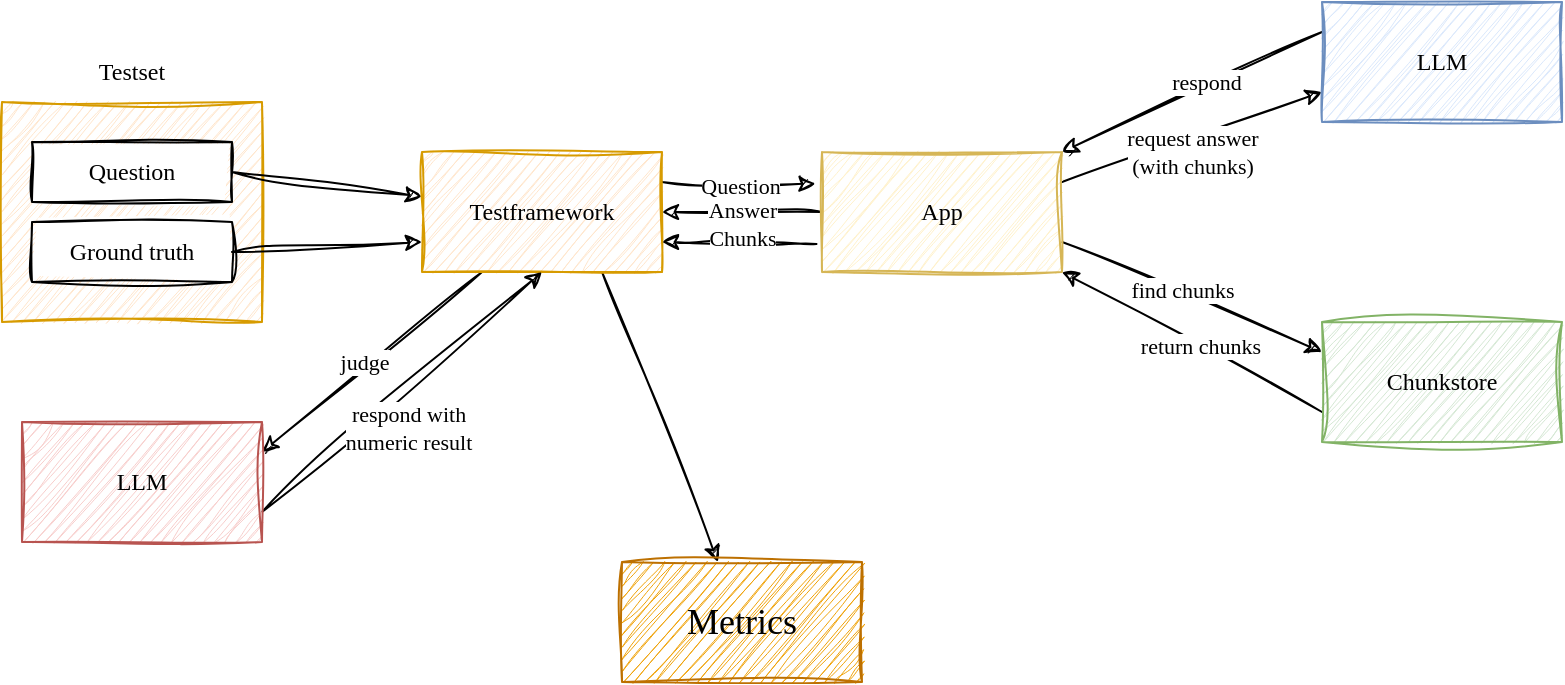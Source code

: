 <mxfile version="24.7.7">
  <diagram name="Page-1" id="myT_h4T87O_rnGlymB6a">
    <mxGraphModel dx="919" dy="610" grid="1" gridSize="10" guides="1" tooltips="1" connect="1" arrows="1" fold="1" page="1" pageScale="1" pageWidth="827" pageHeight="1169" math="0" shadow="0">
      <root>
        <mxCell id="0" />
        <mxCell id="1" parent="0" />
        <mxCell id="-43H_BiCP9Q4W3HGKnAi-3" value="" style="rounded=0;whiteSpace=wrap;html=1;sketch=1;curveFitting=1;jiggle=2;fontFamily=Kalam;fontSource=https%3A%2F%2Ffonts.googleapis.com%2Fcss%3Ffamily%3DKalam;fillColor=#ffe6cc;strokeColor=#d79b00;" vertex="1" parent="1">
          <mxGeometry x="110" y="280" width="130" height="110" as="geometry" />
        </mxCell>
        <mxCell id="-43H_BiCP9Q4W3HGKnAi-12" style="rounded=0;sketch=1;hachureGap=4;jiggle=2;curveFitting=1;orthogonalLoop=1;jettySize=auto;html=1;exitX=1;exitY=0.5;exitDx=0;exitDy=0;fontFamily=Kalam;fontSource=https%3A%2F%2Ffonts.googleapis.com%2Fcss%3Ffamily%3DKalam;" edge="1" parent="1" source="-43H_BiCP9Q4W3HGKnAi-1" target="-43H_BiCP9Q4W3HGKnAi-8">
          <mxGeometry relative="1" as="geometry" />
        </mxCell>
        <mxCell id="-43H_BiCP9Q4W3HGKnAi-1" value="Question" style="rounded=0;whiteSpace=wrap;html=1;sketch=1;curveFitting=1;jiggle=2;fontFamily=Kalam;fontSource=https%3A%2F%2Ffonts.googleapis.com%2Fcss%3Ffamily%3DKalam;" vertex="1" parent="1">
          <mxGeometry x="125" y="300" width="100" height="30" as="geometry" />
        </mxCell>
        <mxCell id="-43H_BiCP9Q4W3HGKnAi-25" style="rounded=0;sketch=1;hachureGap=4;jiggle=2;curveFitting=1;orthogonalLoop=1;jettySize=auto;html=1;exitX=1;exitY=0.5;exitDx=0;exitDy=0;entryX=0;entryY=0.75;entryDx=0;entryDy=0;fontFamily=Kalam;fontSource=https%3A%2F%2Ffonts.googleapis.com%2Fcss%3Ffamily%3DKalam;" edge="1" parent="1" source="-43H_BiCP9Q4W3HGKnAi-2" target="-43H_BiCP9Q4W3HGKnAi-8">
          <mxGeometry relative="1" as="geometry" />
        </mxCell>
        <mxCell id="-43H_BiCP9Q4W3HGKnAi-2" value="Ground truth" style="rounded=0;whiteSpace=wrap;html=1;sketch=1;curveFitting=1;jiggle=2;fontFamily=Kalam;fontSource=https%3A%2F%2Ffonts.googleapis.com%2Fcss%3Ffamily%3DKalam;" vertex="1" parent="1">
          <mxGeometry x="125" y="340" width="100" height="30" as="geometry" />
        </mxCell>
        <mxCell id="-43H_BiCP9Q4W3HGKnAi-4" value="Testset" style="text;html=1;align=center;verticalAlign=middle;whiteSpace=wrap;rounded=0;sketch=1;curveFitting=1;jiggle=2;fontFamily=Kalam;fontSource=https%3A%2F%2Ffonts.googleapis.com%2Fcss%3Ffamily%3DKalam;" vertex="1" parent="1">
          <mxGeometry x="145" y="250" width="60" height="30" as="geometry" />
        </mxCell>
        <mxCell id="-43H_BiCP9Q4W3HGKnAi-13" style="rounded=0;sketch=1;hachureGap=4;jiggle=2;curveFitting=1;orthogonalLoop=1;jettySize=auto;html=1;exitX=1;exitY=0.25;exitDx=0;exitDy=0;entryX=-0.027;entryY=0.266;entryDx=0;entryDy=0;fontFamily=Kalam;fontSource=https%3A%2F%2Ffonts.googleapis.com%2Fcss%3Ffamily%3DKalam;entryPerimeter=0;" edge="1" parent="1" source="-43H_BiCP9Q4W3HGKnAi-8" target="-43H_BiCP9Q4W3HGKnAi-9">
          <mxGeometry relative="1" as="geometry" />
        </mxCell>
        <mxCell id="-43H_BiCP9Q4W3HGKnAi-18" value="Question" style="edgeLabel;html=1;align=center;verticalAlign=middle;resizable=0;points=[];sketch=1;hachureGap=4;jiggle=2;curveFitting=1;fontFamily=Kalam;fontSource=https%3A%2F%2Ffonts.googleapis.com%2Fcss%3Ffamily%3DKalam;" vertex="1" connectable="0" parent="-43H_BiCP9Q4W3HGKnAi-13">
          <mxGeometry y="-1" relative="1" as="geometry">
            <mxPoint as="offset" />
          </mxGeometry>
        </mxCell>
        <mxCell id="-43H_BiCP9Q4W3HGKnAi-33" style="rounded=0;sketch=1;hachureGap=4;jiggle=2;curveFitting=1;orthogonalLoop=1;jettySize=auto;html=1;exitX=0.25;exitY=1;exitDx=0;exitDy=0;entryX=1;entryY=0.25;entryDx=0;entryDy=0;fontFamily=Kalam;fontSource=https%3A%2F%2Ffonts.googleapis.com%2Fcss%3Ffamily%3DKalam;" edge="1" parent="1" source="-43H_BiCP9Q4W3HGKnAi-8" target="-43H_BiCP9Q4W3HGKnAi-32">
          <mxGeometry relative="1" as="geometry" />
        </mxCell>
        <mxCell id="-43H_BiCP9Q4W3HGKnAi-37" value="judge" style="edgeLabel;html=1;align=center;verticalAlign=middle;resizable=0;points=[];sketch=1;hachureGap=4;jiggle=2;curveFitting=1;fontFamily=Kalam;fontSource=https%3A%2F%2Ffonts.googleapis.com%2Fcss%3Ffamily%3DKalam;" vertex="1" connectable="0" parent="-43H_BiCP9Q4W3HGKnAi-33">
          <mxGeometry x="0.049" y="-3" relative="1" as="geometry">
            <mxPoint as="offset" />
          </mxGeometry>
        </mxCell>
        <mxCell id="-43H_BiCP9Q4W3HGKnAi-36" style="rounded=0;sketch=1;hachureGap=4;jiggle=2;curveFitting=1;orthogonalLoop=1;jettySize=auto;html=1;exitX=0.75;exitY=1;exitDx=0;exitDy=0;fontFamily=Kalam;fontSource=https%3A%2F%2Ffonts.googleapis.com%2Fcss%3Ffamily%3DKalam;" edge="1" parent="1" source="-43H_BiCP9Q4W3HGKnAi-8" target="-43H_BiCP9Q4W3HGKnAi-35">
          <mxGeometry relative="1" as="geometry" />
        </mxCell>
        <mxCell id="-43H_BiCP9Q4W3HGKnAi-8" value="Testframework" style="rounded=0;whiteSpace=wrap;html=1;sketch=1;curveFitting=1;jiggle=2;fontFamily=Kalam;fontSource=https%3A%2F%2Ffonts.googleapis.com%2Fcss%3Ffamily%3DKalam;fillColor=#ffe6cc;strokeColor=#d79b00;" vertex="1" parent="1">
          <mxGeometry x="320" y="305" width="120" height="60" as="geometry" />
        </mxCell>
        <mxCell id="-43H_BiCP9Q4W3HGKnAi-14" style="rounded=0;sketch=1;hachureGap=4;jiggle=2;curveFitting=1;orthogonalLoop=1;jettySize=auto;html=1;exitX=1;exitY=0.25;exitDx=0;exitDy=0;entryX=0;entryY=0.75;entryDx=0;entryDy=0;fontFamily=Kalam;fontSource=https%3A%2F%2Ffonts.googleapis.com%2Fcss%3Ffamily%3DKalam;" edge="1" parent="1" source="-43H_BiCP9Q4W3HGKnAi-9" target="-43H_BiCP9Q4W3HGKnAi-10">
          <mxGeometry relative="1" as="geometry" />
        </mxCell>
        <mxCell id="-43H_BiCP9Q4W3HGKnAi-20" value="request answer&lt;br&gt;(with chunks)" style="edgeLabel;html=1;align=center;verticalAlign=middle;resizable=0;points=[];sketch=1;hachureGap=4;jiggle=2;curveFitting=1;fontFamily=Kalam;fontSource=https%3A%2F%2Ffonts.googleapis.com%2Fcss%3Ffamily%3DKalam;" vertex="1" connectable="0" parent="-43H_BiCP9Q4W3HGKnAi-14">
          <mxGeometry x="-0.168" y="1" relative="1" as="geometry">
            <mxPoint x="11" y="4" as="offset" />
          </mxGeometry>
        </mxCell>
        <mxCell id="-43H_BiCP9Q4W3HGKnAi-15" style="rounded=0;sketch=1;hachureGap=4;jiggle=2;curveFitting=1;orthogonalLoop=1;jettySize=auto;html=1;exitX=1;exitY=0.75;exitDx=0;exitDy=0;fontFamily=Kalam;fontSource=https%3A%2F%2Ffonts.googleapis.com%2Fcss%3Ffamily%3DKalam;entryX=0;entryY=0.25;entryDx=0;entryDy=0;" edge="1" parent="1" source="-43H_BiCP9Q4W3HGKnAi-9" target="-43H_BiCP9Q4W3HGKnAi-11">
          <mxGeometry relative="1" as="geometry" />
        </mxCell>
        <mxCell id="-43H_BiCP9Q4W3HGKnAi-19" value="find chunks" style="edgeLabel;html=1;align=center;verticalAlign=middle;resizable=0;points=[];sketch=1;hachureGap=4;jiggle=2;curveFitting=1;fontFamily=Kalam;fontSource=https%3A%2F%2Ffonts.googleapis.com%2Fcss%3Ffamily%3DKalam;" vertex="1" connectable="0" parent="-43H_BiCP9Q4W3HGKnAi-15">
          <mxGeometry x="-0.085" y="2" relative="1" as="geometry">
            <mxPoint as="offset" />
          </mxGeometry>
        </mxCell>
        <mxCell id="-43H_BiCP9Q4W3HGKnAi-21" style="edgeStyle=orthogonalEdgeStyle;rounded=0;sketch=1;hachureGap=4;jiggle=2;curveFitting=1;orthogonalLoop=1;jettySize=auto;html=1;exitX=0;exitY=0.5;exitDx=0;exitDy=0;entryX=1;entryY=0.5;entryDx=0;entryDy=0;fontFamily=Kalam;fontSource=https%3A%2F%2Ffonts.googleapis.com%2Fcss%3Ffamily%3DKalam;" edge="1" parent="1" source="-43H_BiCP9Q4W3HGKnAi-9" target="-43H_BiCP9Q4W3HGKnAi-8">
          <mxGeometry relative="1" as="geometry" />
        </mxCell>
        <mxCell id="-43H_BiCP9Q4W3HGKnAi-22" value="Answer" style="edgeLabel;html=1;align=center;verticalAlign=middle;resizable=0;points=[];sketch=1;hachureGap=4;jiggle=2;curveFitting=1;fontFamily=Kalam;fontSource=https%3A%2F%2Ffonts.googleapis.com%2Fcss%3Ffamily%3DKalam;" vertex="1" connectable="0" parent="-43H_BiCP9Q4W3HGKnAi-21">
          <mxGeometry x="0.154" y="-1" relative="1" as="geometry">
            <mxPoint x="6" as="offset" />
          </mxGeometry>
        </mxCell>
        <mxCell id="-43H_BiCP9Q4W3HGKnAi-23" style="edgeStyle=orthogonalEdgeStyle;rounded=0;sketch=1;hachureGap=4;jiggle=2;curveFitting=1;orthogonalLoop=1;jettySize=auto;html=1;exitX=-0.023;exitY=0.766;exitDx=0;exitDy=0;entryX=1;entryY=0.75;entryDx=0;entryDy=0;fontFamily=Kalam;fontSource=https%3A%2F%2Ffonts.googleapis.com%2Fcss%3Ffamily%3DKalam;exitPerimeter=0;" edge="1" parent="1" source="-43H_BiCP9Q4W3HGKnAi-9" target="-43H_BiCP9Q4W3HGKnAi-8">
          <mxGeometry relative="1" as="geometry" />
        </mxCell>
        <mxCell id="-43H_BiCP9Q4W3HGKnAi-24" value="Chunks" style="edgeLabel;html=1;align=center;verticalAlign=middle;resizable=0;points=[];sketch=1;hachureGap=4;jiggle=2;curveFitting=1;fontFamily=Kalam;fontSource=https%3A%2F%2Ffonts.googleapis.com%2Fcss%3Ffamily%3DKalam;" vertex="1" connectable="0" parent="-43H_BiCP9Q4W3HGKnAi-23">
          <mxGeometry x="0.19" y="-2" relative="1" as="geometry">
            <mxPoint x="8" as="offset" />
          </mxGeometry>
        </mxCell>
        <mxCell id="-43H_BiCP9Q4W3HGKnAi-9" value="App" style="rounded=0;whiteSpace=wrap;html=1;sketch=1;curveFitting=1;jiggle=2;fontFamily=Kalam;fontSource=https%3A%2F%2Ffonts.googleapis.com%2Fcss%3Ffamily%3DKalam;fillColor=#fff2cc;strokeColor=#d6b656;" vertex="1" parent="1">
          <mxGeometry x="520" y="305" width="120" height="60" as="geometry" />
        </mxCell>
        <mxCell id="-43H_BiCP9Q4W3HGKnAi-30" style="rounded=0;sketch=1;hachureGap=4;jiggle=2;curveFitting=1;orthogonalLoop=1;jettySize=auto;html=1;exitX=0;exitY=0.25;exitDx=0;exitDy=0;entryX=1;entryY=0;entryDx=0;entryDy=0;fontFamily=Kalam;fontSource=https%3A%2F%2Ffonts.googleapis.com%2Fcss%3Ffamily%3DKalam;" edge="1" parent="1" source="-43H_BiCP9Q4W3HGKnAi-10" target="-43H_BiCP9Q4W3HGKnAi-9">
          <mxGeometry relative="1" as="geometry" />
        </mxCell>
        <mxCell id="-43H_BiCP9Q4W3HGKnAi-31" value="respond" style="edgeLabel;html=1;align=center;verticalAlign=middle;resizable=0;points=[];sketch=1;hachureGap=4;jiggle=2;curveFitting=1;fontFamily=Kalam;fontSource=https%3A%2F%2Ffonts.googleapis.com%2Fcss%3Ffamily%3DKalam;" vertex="1" connectable="0" parent="-43H_BiCP9Q4W3HGKnAi-30">
          <mxGeometry x="-0.123" y="-2" relative="1" as="geometry">
            <mxPoint as="offset" />
          </mxGeometry>
        </mxCell>
        <mxCell id="-43H_BiCP9Q4W3HGKnAi-10" value="LLM" style="rounded=0;whiteSpace=wrap;html=1;sketch=1;curveFitting=1;jiggle=2;fontFamily=Kalam;fontSource=https%3A%2F%2Ffonts.googleapis.com%2Fcss%3Ffamily%3DKalam;fillColor=#dae8fc;strokeColor=#6c8ebf;" vertex="1" parent="1">
          <mxGeometry x="770" y="230" width="120" height="60" as="geometry" />
        </mxCell>
        <mxCell id="-43H_BiCP9Q4W3HGKnAi-28" style="rounded=0;sketch=1;hachureGap=4;jiggle=2;curveFitting=1;orthogonalLoop=1;jettySize=auto;html=1;exitX=0;exitY=0.75;exitDx=0;exitDy=0;entryX=1;entryY=1;entryDx=0;entryDy=0;fontFamily=Kalam;fontSource=https%3A%2F%2Ffonts.googleapis.com%2Fcss%3Ffamily%3DKalam;" edge="1" parent="1" source="-43H_BiCP9Q4W3HGKnAi-11" target="-43H_BiCP9Q4W3HGKnAi-9">
          <mxGeometry relative="1" as="geometry" />
        </mxCell>
        <mxCell id="-43H_BiCP9Q4W3HGKnAi-29" value="return chunks" style="edgeLabel;html=1;align=center;verticalAlign=middle;resizable=0;points=[];sketch=1;hachureGap=4;jiggle=2;curveFitting=1;fontFamily=Kalam;fontSource=https%3A%2F%2Ffonts.googleapis.com%2Fcss%3Ffamily%3DKalam;" vertex="1" connectable="0" parent="-43H_BiCP9Q4W3HGKnAi-28">
          <mxGeometry x="-0.052" relative="1" as="geometry">
            <mxPoint as="offset" />
          </mxGeometry>
        </mxCell>
        <mxCell id="-43H_BiCP9Q4W3HGKnAi-11" value="Chunkstore" style="rounded=0;whiteSpace=wrap;html=1;sketch=1;curveFitting=1;jiggle=2;fontFamily=Kalam;fontSource=https%3A%2F%2Ffonts.googleapis.com%2Fcss%3Ffamily%3DKalam;fillColor=#d5e8d4;strokeColor=#82b366;" vertex="1" parent="1">
          <mxGeometry x="770" y="390" width="120" height="60" as="geometry" />
        </mxCell>
        <mxCell id="-43H_BiCP9Q4W3HGKnAi-34" style="rounded=0;sketch=1;hachureGap=4;jiggle=2;curveFitting=1;orthogonalLoop=1;jettySize=auto;html=1;exitX=1;exitY=0.75;exitDx=0;exitDy=0;entryX=0.5;entryY=1;entryDx=0;entryDy=0;fontFamily=Kalam;fontSource=https%3A%2F%2Ffonts.googleapis.com%2Fcss%3Ffamily%3DKalam;" edge="1" parent="1" source="-43H_BiCP9Q4W3HGKnAi-32" target="-43H_BiCP9Q4W3HGKnAi-8">
          <mxGeometry relative="1" as="geometry" />
        </mxCell>
        <mxCell id="-43H_BiCP9Q4W3HGKnAi-38" value="respond with&lt;br&gt;numeric result" style="edgeLabel;html=1;align=center;verticalAlign=middle;resizable=0;points=[];sketch=1;hachureGap=4;jiggle=2;curveFitting=1;fontFamily=Kalam;fontSource=https%3A%2F%2Ffonts.googleapis.com%2Fcss%3Ffamily%3DKalam;" vertex="1" connectable="0" parent="-43H_BiCP9Q4W3HGKnAi-34">
          <mxGeometry x="-0.337" y="3" relative="1" as="geometry">
            <mxPoint x="28" as="offset" />
          </mxGeometry>
        </mxCell>
        <mxCell id="-43H_BiCP9Q4W3HGKnAi-32" value="LLM" style="rounded=0;whiteSpace=wrap;html=1;sketch=1;curveFitting=1;jiggle=2;fontFamily=Kalam;fontSource=https%3A%2F%2Ffonts.googleapis.com%2Fcss%3Ffamily%3DKalam;fillColor=#f8cecc;strokeColor=#b85450;" vertex="1" parent="1">
          <mxGeometry x="120" y="440" width="120" height="60" as="geometry" />
        </mxCell>
        <mxCell id="-43H_BiCP9Q4W3HGKnAi-35" value="&lt;font style=&quot;font-size: 18px;&quot;&gt;Metrics&lt;/font&gt;" style="rounded=0;whiteSpace=wrap;html=1;sketch=1;curveFitting=1;jiggle=2;fontFamily=Kalam;fontSource=https%3A%2F%2Ffonts.googleapis.com%2Fcss%3Ffamily%3DKalam;fillColor=#f0a30a;fontColor=#000000;strokeColor=#BD7000;" vertex="1" parent="1">
          <mxGeometry x="420" y="510" width="120" height="60" as="geometry" />
        </mxCell>
      </root>
    </mxGraphModel>
  </diagram>
</mxfile>
